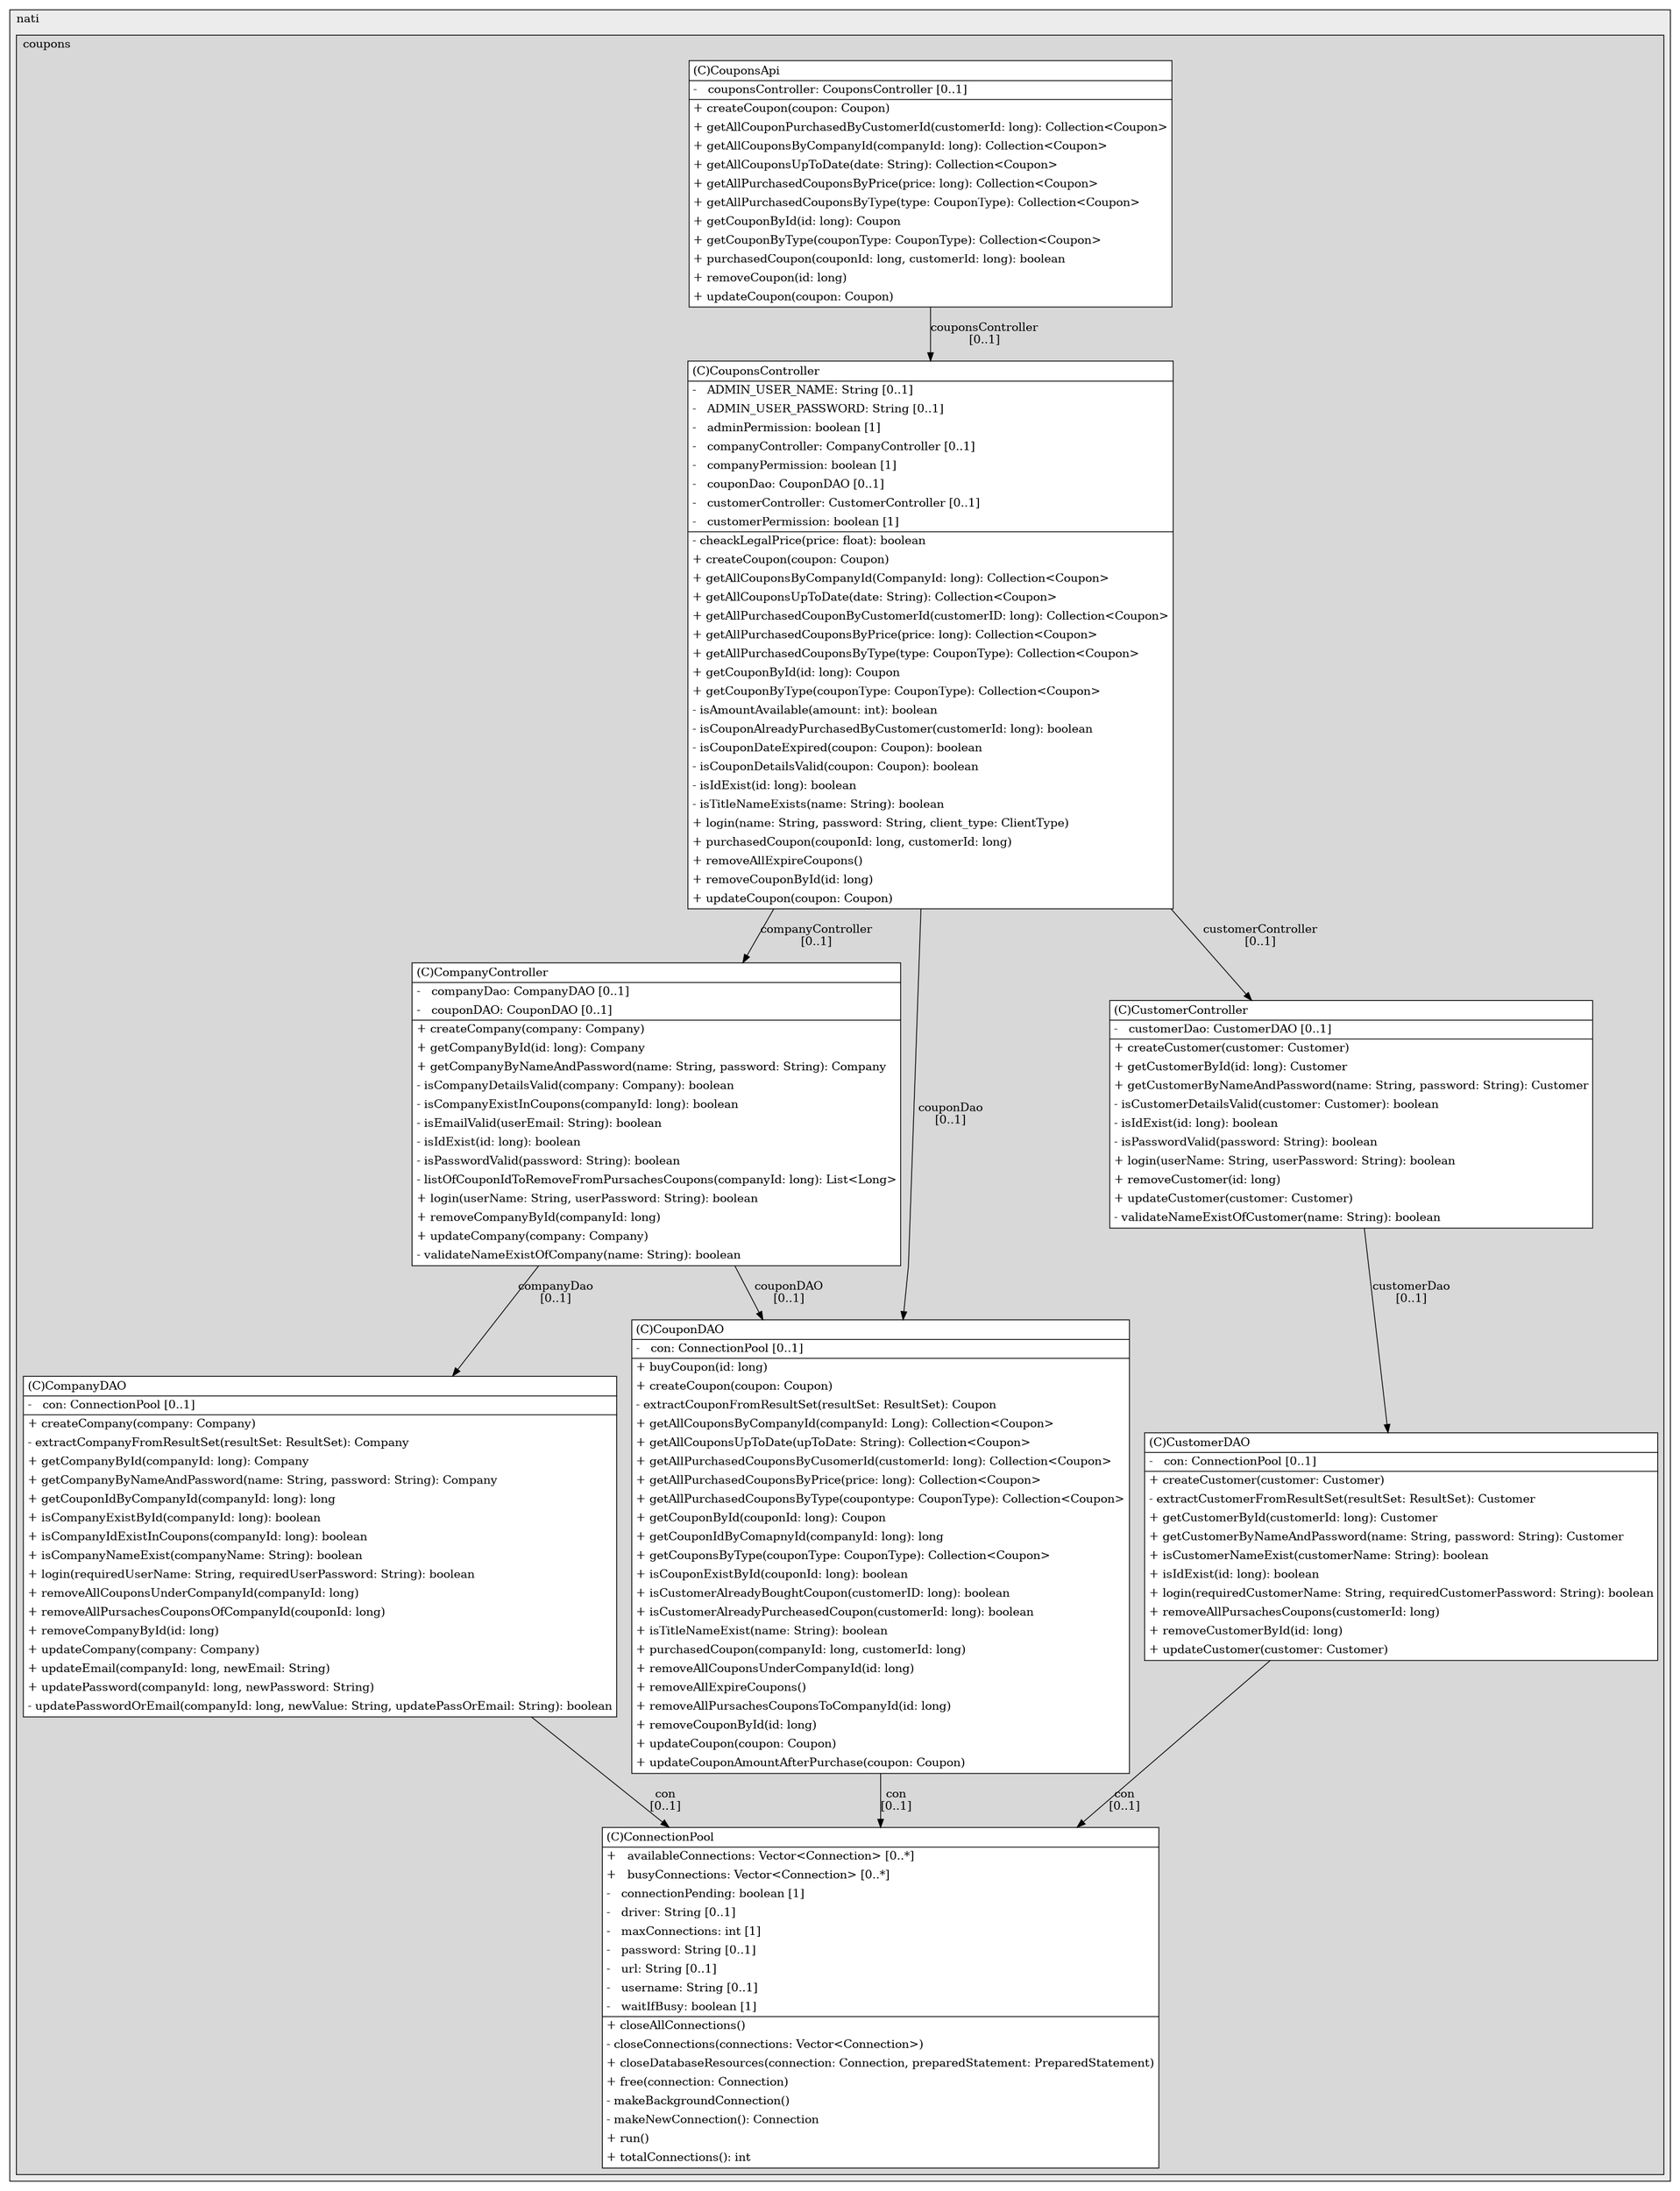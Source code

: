 @startuml

/' diagram meta data start
config=StructureConfiguration;
{
  "projectClassification": {
    "searchMode": "OpenProject", // OpenProject, AllProjects
    "includedProjects": "",
    "pathEndKeywords": "*.impl",
    "isClientPath": "",
    "isClientName": "",
    "isTestPath": "",
    "isTestName": "",
    "isMappingPath": "",
    "isMappingName": "",
    "isDataAccessPath": "",
    "isDataAccessName": "",
    "isDataStructurePath": "",
    "isDataStructureName": "",
    "isInterfaceStructuresPath": "",
    "isInterfaceStructuresName": "",
    "isEntryPointPath": "",
    "isEntryPointName": ""
  },
  "graphRestriction": {
    "classPackageExcludeFilter": "",
    "classPackageIncludeFilter": "",
    "classNameExcludeFilter": "",
    "classNameIncludeFilter": "",
    "methodNameExcludeFilter": "",
    "methodNameIncludeFilter": "",
    "removeByInheritance": "", // inheritance/annotation based filtering is done in a second step
    "removeByAnnotation": "",
    "removeByClassPackage": "", // cleanup the graph after inheritance/annotation based filtering is done
    "removeByClassName": "",
    "cutMappings": false,
    "cutEnum": true,
    "cutTests": true,
    "cutClient": true,
    "cutDataAccess": false,
    "cutInterfaceStructures": false,
    "cutDataStructures": false,
    "cutGetterAndSetter": true,
    "cutConstructors": true
  },
  "graphTraversal": {
    "forwardDepth": 6,
    "backwardDepth": 6,
    "classPackageExcludeFilter": "",
    "classPackageIncludeFilter": "",
    "classNameExcludeFilter": "",
    "classNameIncludeFilter": "",
    "methodNameExcludeFilter": "",
    "methodNameIncludeFilter": "",
    "hideMappings": false,
    "hideDataStructures": false,
    "hidePrivateMethods": true,
    "hideInterfaceCalls": true, // indirection: implementation -> interface (is hidden) -> implementation
    "onlyShowApplicationEntryPoints": false // root node is included
  },
  "details": {
    "aggregation": "GroupByClass", // ByClass, GroupByClass, None
    "showClassGenericTypes": true,
    "showMethods": true,
    "showMethodParameterNames": true,
    "showMethodParameterTypes": true,
    "showMethodReturnType": true,
    "showPackageLevels": 2,
    "showDetailedClassStructure": true
  },
  "rootClass": "com.nati.coupons.api.CouponsApi"
}
diagram meta data end '/



digraph g {
    rankdir="TB"
    splines=polyline
    

'nodes 
subgraph cluster_3373928 { 
   	label=nati
	labeljust=l
	fillcolor="#ececec"
	style=filled
   
   subgraph cluster_501469319 { 
   	label=coupons
	labeljust=l
	fillcolor="#d8d8d8"
	style=filled
   
   CompanyController1113940164[
	label=<<TABLE BORDER="1" CELLBORDER="0" CELLPADDING="4" CELLSPACING="0">
<TR><TD ALIGN="LEFT" >(C)CompanyController</TD></TR>
<HR/>
<TR><TD ALIGN="LEFT" >-   companyDao: CompanyDAO [0..1]</TD></TR>
<TR><TD ALIGN="LEFT" >-   couponDAO: CouponDAO [0..1]</TD></TR>
<HR/>
<TR><TD ALIGN="LEFT" >+ createCompany(company: Company)</TD></TR>
<TR><TD ALIGN="LEFT" >+ getCompanyById(id: long): Company</TD></TR>
<TR><TD ALIGN="LEFT" >+ getCompanyByNameAndPassword(name: String, password: String): Company</TD></TR>
<TR><TD ALIGN="LEFT" >- isCompanyDetailsValid(company: Company): boolean</TD></TR>
<TR><TD ALIGN="LEFT" >- isCompanyExistInCoupons(companyId: long): boolean</TD></TR>
<TR><TD ALIGN="LEFT" >- isEmailValid(userEmail: String): boolean</TD></TR>
<TR><TD ALIGN="LEFT" >- isIdExist(id: long): boolean</TD></TR>
<TR><TD ALIGN="LEFT" >- isPasswordValid(password: String): boolean</TD></TR>
<TR><TD ALIGN="LEFT" >- listOfCouponIdToRemoveFromPursachesCoupons(companyId: long): List&lt;Long&gt;</TD></TR>
<TR><TD ALIGN="LEFT" >+ login(userName: String, userPassword: String): boolean</TD></TR>
<TR><TD ALIGN="LEFT" >+ removeCompanyById(companyId: long)</TD></TR>
<TR><TD ALIGN="LEFT" >+ updateCompany(company: Company)</TD></TR>
<TR><TD ALIGN="LEFT" >- validateNameExistOfCompany(name: String): boolean</TD></TR>
</TABLE>>
	style=filled
	margin=0
	shape=plaintext
	fillcolor="#FFFFFF"
];

CompanyDAO535161224[
	label=<<TABLE BORDER="1" CELLBORDER="0" CELLPADDING="4" CELLSPACING="0">
<TR><TD ALIGN="LEFT" >(C)CompanyDAO</TD></TR>
<HR/>
<TR><TD ALIGN="LEFT" >-   con: ConnectionPool [0..1]</TD></TR>
<HR/>
<TR><TD ALIGN="LEFT" >+ createCompany(company: Company)</TD></TR>
<TR><TD ALIGN="LEFT" >- extractCompanyFromResultSet(resultSet: ResultSet): Company</TD></TR>
<TR><TD ALIGN="LEFT" >+ getCompanyById(companyId: long): Company</TD></TR>
<TR><TD ALIGN="LEFT" >+ getCompanyByNameAndPassword(name: String, password: String): Company</TD></TR>
<TR><TD ALIGN="LEFT" >+ getCouponIdByCompanyId(companyId: long): long</TD></TR>
<TR><TD ALIGN="LEFT" >+ isCompanyExistById(companyId: long): boolean</TD></TR>
<TR><TD ALIGN="LEFT" >+ isCompanyIdExistInCoupons(companyId: long): boolean</TD></TR>
<TR><TD ALIGN="LEFT" >+ isCompanyNameExist(companyName: String): boolean</TD></TR>
<TR><TD ALIGN="LEFT" >+ login(requiredUserName: String, requiredUserPassword: String): boolean</TD></TR>
<TR><TD ALIGN="LEFT" >+ removeAllCouponsUnderCompanyId(companyId: long)</TD></TR>
<TR><TD ALIGN="LEFT" >+ removeAllPursachesCouponsOfCompanyId(couponId: long)</TD></TR>
<TR><TD ALIGN="LEFT" >+ removeCompanyById(id: long)</TD></TR>
<TR><TD ALIGN="LEFT" >+ updateCompany(company: Company)</TD></TR>
<TR><TD ALIGN="LEFT" >+ updateEmail(companyId: long, newEmail: String)</TD></TR>
<TR><TD ALIGN="LEFT" >+ updatePassword(companyId: long, newPassword: String)</TD></TR>
<TR><TD ALIGN="LEFT" >- updatePasswordOrEmail(companyId: long, newValue: String, updatePassOrEmail: String): boolean</TD></TR>
</TABLE>>
	style=filled
	margin=0
	shape=plaintext
	fillcolor="#FFFFFF"
];

ConnectionPool837948521[
	label=<<TABLE BORDER="1" CELLBORDER="0" CELLPADDING="4" CELLSPACING="0">
<TR><TD ALIGN="LEFT" >(C)ConnectionPool</TD></TR>
<HR/>
<TR><TD ALIGN="LEFT" >+   availableConnections: Vector&lt;Connection&gt; [0..*]</TD></TR>
<TR><TD ALIGN="LEFT" >+   busyConnections: Vector&lt;Connection&gt; [0..*]</TD></TR>
<TR><TD ALIGN="LEFT" >-   connectionPending: boolean [1]</TD></TR>
<TR><TD ALIGN="LEFT" >-   driver: String [0..1]</TD></TR>
<TR><TD ALIGN="LEFT" >-   maxConnections: int [1]</TD></TR>
<TR><TD ALIGN="LEFT" >-   password: String [0..1]</TD></TR>
<TR><TD ALIGN="LEFT" >-   url: String [0..1]</TD></TR>
<TR><TD ALIGN="LEFT" >-   username: String [0..1]</TD></TR>
<TR><TD ALIGN="LEFT" >-   waitIfBusy: boolean [1]</TD></TR>
<HR/>
<TR><TD ALIGN="LEFT" >+ closeAllConnections()</TD></TR>
<TR><TD ALIGN="LEFT" >- closeConnections(connections: Vector&lt;Connection&gt;)</TD></TR>
<TR><TD ALIGN="LEFT" >+ closeDatabaseResources(connection: Connection, preparedStatement: PreparedStatement)</TD></TR>
<TR><TD ALIGN="LEFT" >+ free(connection: Connection)</TD></TR>
<TR><TD ALIGN="LEFT" >- makeBackgroundConnection()</TD></TR>
<TR><TD ALIGN="LEFT" >- makeNewConnection(): Connection</TD></TR>
<TR><TD ALIGN="LEFT" >+ run()</TD></TR>
<TR><TD ALIGN="LEFT" >+ totalConnections(): int</TD></TR>
</TABLE>>
	style=filled
	margin=0
	shape=plaintext
	fillcolor="#FFFFFF"
];

CouponDAO535161224[
	label=<<TABLE BORDER="1" CELLBORDER="0" CELLPADDING="4" CELLSPACING="0">
<TR><TD ALIGN="LEFT" >(C)CouponDAO</TD></TR>
<HR/>
<TR><TD ALIGN="LEFT" >-   con: ConnectionPool [0..1]</TD></TR>
<HR/>
<TR><TD ALIGN="LEFT" >+ buyCoupon(id: long)</TD></TR>
<TR><TD ALIGN="LEFT" >+ createCoupon(coupon: Coupon)</TD></TR>
<TR><TD ALIGN="LEFT" >- extractCouponFromResultSet(resultSet: ResultSet): Coupon</TD></TR>
<TR><TD ALIGN="LEFT" >+ getAllCouponsByCompanyId(companyId: Long): Collection&lt;Coupon&gt;</TD></TR>
<TR><TD ALIGN="LEFT" >+ getAllCouponsUpToDate(upToDate: String): Collection&lt;Coupon&gt;</TD></TR>
<TR><TD ALIGN="LEFT" >+ getAllPurchasedCouponsByCusomerId(customerId: long): Collection&lt;Coupon&gt;</TD></TR>
<TR><TD ALIGN="LEFT" >+ getAllPurchasedCouponsByPrice(price: long): Collection&lt;Coupon&gt;</TD></TR>
<TR><TD ALIGN="LEFT" >+ getAllPurchasedCouponsByType(coupontype: CouponType): Collection&lt;Coupon&gt;</TD></TR>
<TR><TD ALIGN="LEFT" >+ getCouponById(couponId: long): Coupon</TD></TR>
<TR><TD ALIGN="LEFT" >+ getCouponIdByComapnyId(companyId: long): long</TD></TR>
<TR><TD ALIGN="LEFT" >+ getCouponsByType(couponType: CouponType): Collection&lt;Coupon&gt;</TD></TR>
<TR><TD ALIGN="LEFT" >+ isCouponExistById(couponId: long): boolean</TD></TR>
<TR><TD ALIGN="LEFT" >+ isCustomerAlreadyBoughtCoupon(customerID: long): boolean</TD></TR>
<TR><TD ALIGN="LEFT" >+ isCustomerAlreadyPurcheasedCoupon(customerId: long): boolean</TD></TR>
<TR><TD ALIGN="LEFT" >+ isTitleNameExist(name: String): boolean</TD></TR>
<TR><TD ALIGN="LEFT" >+ purchasedCoupon(companyId: long, customerId: long)</TD></TR>
<TR><TD ALIGN="LEFT" >+ removeAllCouponsUnderCompanyId(id: long)</TD></TR>
<TR><TD ALIGN="LEFT" >+ removeAllExpireCoupons()</TD></TR>
<TR><TD ALIGN="LEFT" >+ removeAllPursachesCouponsToCompanyId(id: long)</TD></TR>
<TR><TD ALIGN="LEFT" >+ removeCouponById(id: long)</TD></TR>
<TR><TD ALIGN="LEFT" >+ updateCoupon(coupon: Coupon)</TD></TR>
<TR><TD ALIGN="LEFT" >+ updateCouponAmountAfterPurchase(coupon: Coupon)</TD></TR>
</TABLE>>
	style=filled
	margin=0
	shape=plaintext
	fillcolor="#FFFFFF"
];

CouponsApi535163648[
	label=<<TABLE BORDER="1" CELLBORDER="0" CELLPADDING="4" CELLSPACING="0">
<TR><TD ALIGN="LEFT" >(C)CouponsApi</TD></TR>
<HR/>
<TR><TD ALIGN="LEFT" >-   couponsController: CouponsController [0..1]</TD></TR>
<HR/>
<TR><TD ALIGN="LEFT" >+ createCoupon(coupon: Coupon)</TD></TR>
<TR><TD ALIGN="LEFT" >+ getAllCouponPurchasedByCustomerId(customerId: long): Collection&lt;Coupon&gt;</TD></TR>
<TR><TD ALIGN="LEFT" >+ getAllCouponsByCompanyId(companyId: long): Collection&lt;Coupon&gt;</TD></TR>
<TR><TD ALIGN="LEFT" >+ getAllCouponsUpToDate(date: String): Collection&lt;Coupon&gt;</TD></TR>
<TR><TD ALIGN="LEFT" >+ getAllPurchasedCouponsByPrice(price: long): Collection&lt;Coupon&gt;</TD></TR>
<TR><TD ALIGN="LEFT" >+ getAllPurchasedCouponsByType(type: CouponType): Collection&lt;Coupon&gt;</TD></TR>
<TR><TD ALIGN="LEFT" >+ getCouponById(id: long): Coupon</TD></TR>
<TR><TD ALIGN="LEFT" >+ getCouponByType(couponType: CouponType): Collection&lt;Coupon&gt;</TD></TR>
<TR><TD ALIGN="LEFT" >+ purchasedCoupon(couponId: long, customerId: long): boolean</TD></TR>
<TR><TD ALIGN="LEFT" >+ removeCoupon(id: long)</TD></TR>
<TR><TD ALIGN="LEFT" >+ updateCoupon(coupon: Coupon)</TD></TR>
</TABLE>>
	style=filled
	margin=0
	shape=plaintext
	fillcolor="#FFFFFF"
];

CouponsController1113940164[
	label=<<TABLE BORDER="1" CELLBORDER="0" CELLPADDING="4" CELLSPACING="0">
<TR><TD ALIGN="LEFT" >(C)CouponsController</TD></TR>
<HR/>
<TR><TD ALIGN="LEFT" >-   ADMIN_USER_NAME: String [0..1]</TD></TR>
<TR><TD ALIGN="LEFT" >-   ADMIN_USER_PASSWORD: String [0..1]</TD></TR>
<TR><TD ALIGN="LEFT" >-   adminPermission: boolean [1]</TD></TR>
<TR><TD ALIGN="LEFT" >-   companyController: CompanyController [0..1]</TD></TR>
<TR><TD ALIGN="LEFT" >-   companyPermission: boolean [1]</TD></TR>
<TR><TD ALIGN="LEFT" >-   couponDao: CouponDAO [0..1]</TD></TR>
<TR><TD ALIGN="LEFT" >-   customerController: CustomerController [0..1]</TD></TR>
<TR><TD ALIGN="LEFT" >-   customerPermission: boolean [1]</TD></TR>
<HR/>
<TR><TD ALIGN="LEFT" >- cheackLegalPrice(price: float): boolean</TD></TR>
<TR><TD ALIGN="LEFT" >+ createCoupon(coupon: Coupon)</TD></TR>
<TR><TD ALIGN="LEFT" >+ getAllCouponsByCompanyId(CompanyId: long): Collection&lt;Coupon&gt;</TD></TR>
<TR><TD ALIGN="LEFT" >+ getAllCouponsUpToDate(date: String): Collection&lt;Coupon&gt;</TD></TR>
<TR><TD ALIGN="LEFT" >+ getAllPurchasedCouponByCustomerId(customerID: long): Collection&lt;Coupon&gt;</TD></TR>
<TR><TD ALIGN="LEFT" >+ getAllPurchasedCouponsByPrice(price: long): Collection&lt;Coupon&gt;</TD></TR>
<TR><TD ALIGN="LEFT" >+ getAllPurchasedCouponsByType(type: CouponType): Collection&lt;Coupon&gt;</TD></TR>
<TR><TD ALIGN="LEFT" >+ getCouponById(id: long): Coupon</TD></TR>
<TR><TD ALIGN="LEFT" >+ getCouponByType(couponType: CouponType): Collection&lt;Coupon&gt;</TD></TR>
<TR><TD ALIGN="LEFT" >- isAmountAvailable(amount: int): boolean</TD></TR>
<TR><TD ALIGN="LEFT" >- isCouponAlreadyPurchasedByCustomer(customerId: long): boolean</TD></TR>
<TR><TD ALIGN="LEFT" >- isCouponDateExpired(coupon: Coupon): boolean</TD></TR>
<TR><TD ALIGN="LEFT" >- isCouponDetailsValid(coupon: Coupon): boolean</TD></TR>
<TR><TD ALIGN="LEFT" >- isIdExist(id: long): boolean</TD></TR>
<TR><TD ALIGN="LEFT" >- isTitleNameExists(name: String): boolean</TD></TR>
<TR><TD ALIGN="LEFT" >+ login(name: String, password: String, client_type: ClientType)</TD></TR>
<TR><TD ALIGN="LEFT" >+ purchasedCoupon(couponId: long, customerId: long)</TD></TR>
<TR><TD ALIGN="LEFT" >+ removeAllExpireCoupons()</TD></TR>
<TR><TD ALIGN="LEFT" >+ removeCouponById(id: long)</TD></TR>
<TR><TD ALIGN="LEFT" >+ updateCoupon(coupon: Coupon)</TD></TR>
</TABLE>>
	style=filled
	margin=0
	shape=plaintext
	fillcolor="#FFFFFF"
];

CustomerController1113940164[
	label=<<TABLE BORDER="1" CELLBORDER="0" CELLPADDING="4" CELLSPACING="0">
<TR><TD ALIGN="LEFT" >(C)CustomerController</TD></TR>
<HR/>
<TR><TD ALIGN="LEFT" >-   customerDao: CustomerDAO [0..1]</TD></TR>
<HR/>
<TR><TD ALIGN="LEFT" >+ createCustomer(customer: Customer)</TD></TR>
<TR><TD ALIGN="LEFT" >+ getCustomerById(id: long): Customer</TD></TR>
<TR><TD ALIGN="LEFT" >+ getCustomerByNameAndPassword(name: String, password: String): Customer</TD></TR>
<TR><TD ALIGN="LEFT" >- isCustomerDetailsValid(customer: Customer): boolean</TD></TR>
<TR><TD ALIGN="LEFT" >- isIdExist(id: long): boolean</TD></TR>
<TR><TD ALIGN="LEFT" >- isPasswordValid(password: String): boolean</TD></TR>
<TR><TD ALIGN="LEFT" >+ login(userName: String, userPassword: String): boolean</TD></TR>
<TR><TD ALIGN="LEFT" >+ removeCustomer(id: long)</TD></TR>
<TR><TD ALIGN="LEFT" >+ updateCustomer(customer: Customer)</TD></TR>
<TR><TD ALIGN="LEFT" >- validateNameExistOfCustomer(name: String): boolean</TD></TR>
</TABLE>>
	style=filled
	margin=0
	shape=plaintext
	fillcolor="#FFFFFF"
];

CustomerDAO535161224[
	label=<<TABLE BORDER="1" CELLBORDER="0" CELLPADDING="4" CELLSPACING="0">
<TR><TD ALIGN="LEFT" >(C)CustomerDAO</TD></TR>
<HR/>
<TR><TD ALIGN="LEFT" >-   con: ConnectionPool [0..1]</TD></TR>
<HR/>
<TR><TD ALIGN="LEFT" >+ createCustomer(customer: Customer)</TD></TR>
<TR><TD ALIGN="LEFT" >- extractCustomerFromResultSet(resultSet: ResultSet): Customer</TD></TR>
<TR><TD ALIGN="LEFT" >+ getCustomerById(customerId: long): Customer</TD></TR>
<TR><TD ALIGN="LEFT" >+ getCustomerByNameAndPassword(name: String, password: String): Customer</TD></TR>
<TR><TD ALIGN="LEFT" >+ isCustomerNameExist(customerName: String): boolean</TD></TR>
<TR><TD ALIGN="LEFT" >+ isIdExist(id: long): boolean</TD></TR>
<TR><TD ALIGN="LEFT" >+ login(requiredCustomerName: String, requiredCustomerPassword: String): boolean</TD></TR>
<TR><TD ALIGN="LEFT" >+ removeAllPursachesCoupons(customerId: long)</TD></TR>
<TR><TD ALIGN="LEFT" >+ removeCustomerById(id: long)</TD></TR>
<TR><TD ALIGN="LEFT" >+ updateCustomer(customer: Customer)</TD></TR>
</TABLE>>
	style=filled
	margin=0
	shape=plaintext
	fillcolor="#FFFFFF"
];
} 
} 

'edges    
CompanyController1113940164 -> CompanyDAO535161224[label="companyDao
[0..1]"];
CompanyController1113940164 -> CouponDAO535161224[label="couponDAO
[0..1]"];
CompanyDAO535161224 -> ConnectionPool837948521[label="con
[0..1]"];
CouponDAO535161224 -> ConnectionPool837948521[label="con
[0..1]"];
CouponsApi535163648 -> CouponsController1113940164[label="couponsController
[0..1]"];
CouponsController1113940164 -> CompanyController1113940164[label="companyController
[0..1]"];
CouponsController1113940164 -> CouponDAO535161224[label="couponDao
[0..1]"];
CouponsController1113940164 -> CustomerController1113940164[label="customerController
[0..1]"];
CustomerController1113940164 -> CustomerDAO535161224[label="customerDao
[0..1]"];
CustomerDAO535161224 -> ConnectionPool837948521[label="con
[0..1]"];
    
}
@enduml